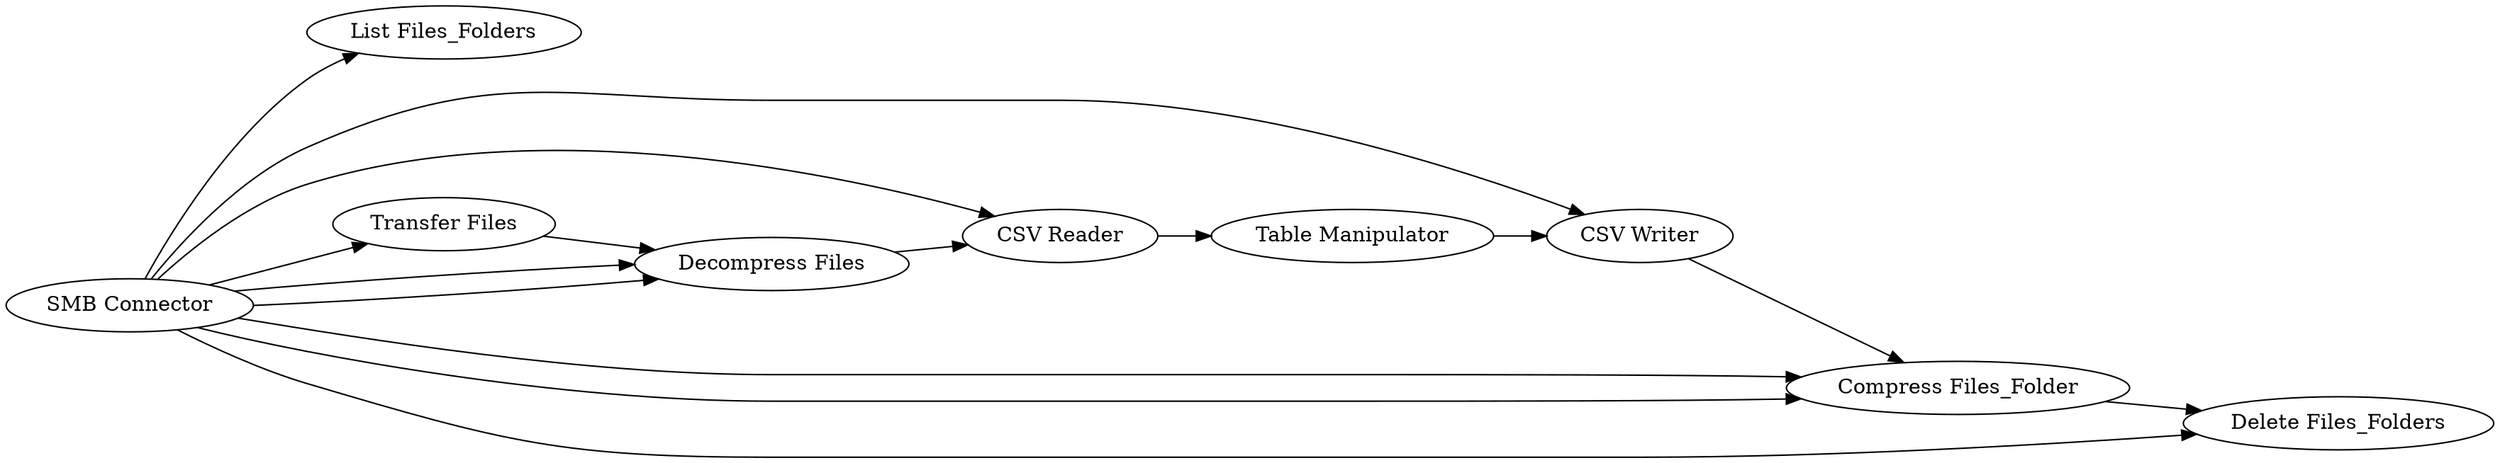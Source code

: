 digraph {
	3 [label="List Files_Folders"]
	6 [label="CSV Writer"]
	8 [label="CSV Reader"]
	9 [label="Transfer Files"]
	12 [label="Decompress Files"]
	13 [label="Compress Files_Folder"]
	14 [label="Table Manipulator"]
	15 [label="Delete Files_Folders"]
	17 [label="SMB Connector"]
	6 -> 13
	8 -> 14
	9 -> 12
	12 -> 8
	13 -> 15
	14 -> 6
	17 -> 6
	17 -> 3
	17 -> 9
	17 -> 15
	17 -> 13
	17 -> 8
	17 -> 12
	17 -> 12
	17 -> 13
	rankdir=LR
}
